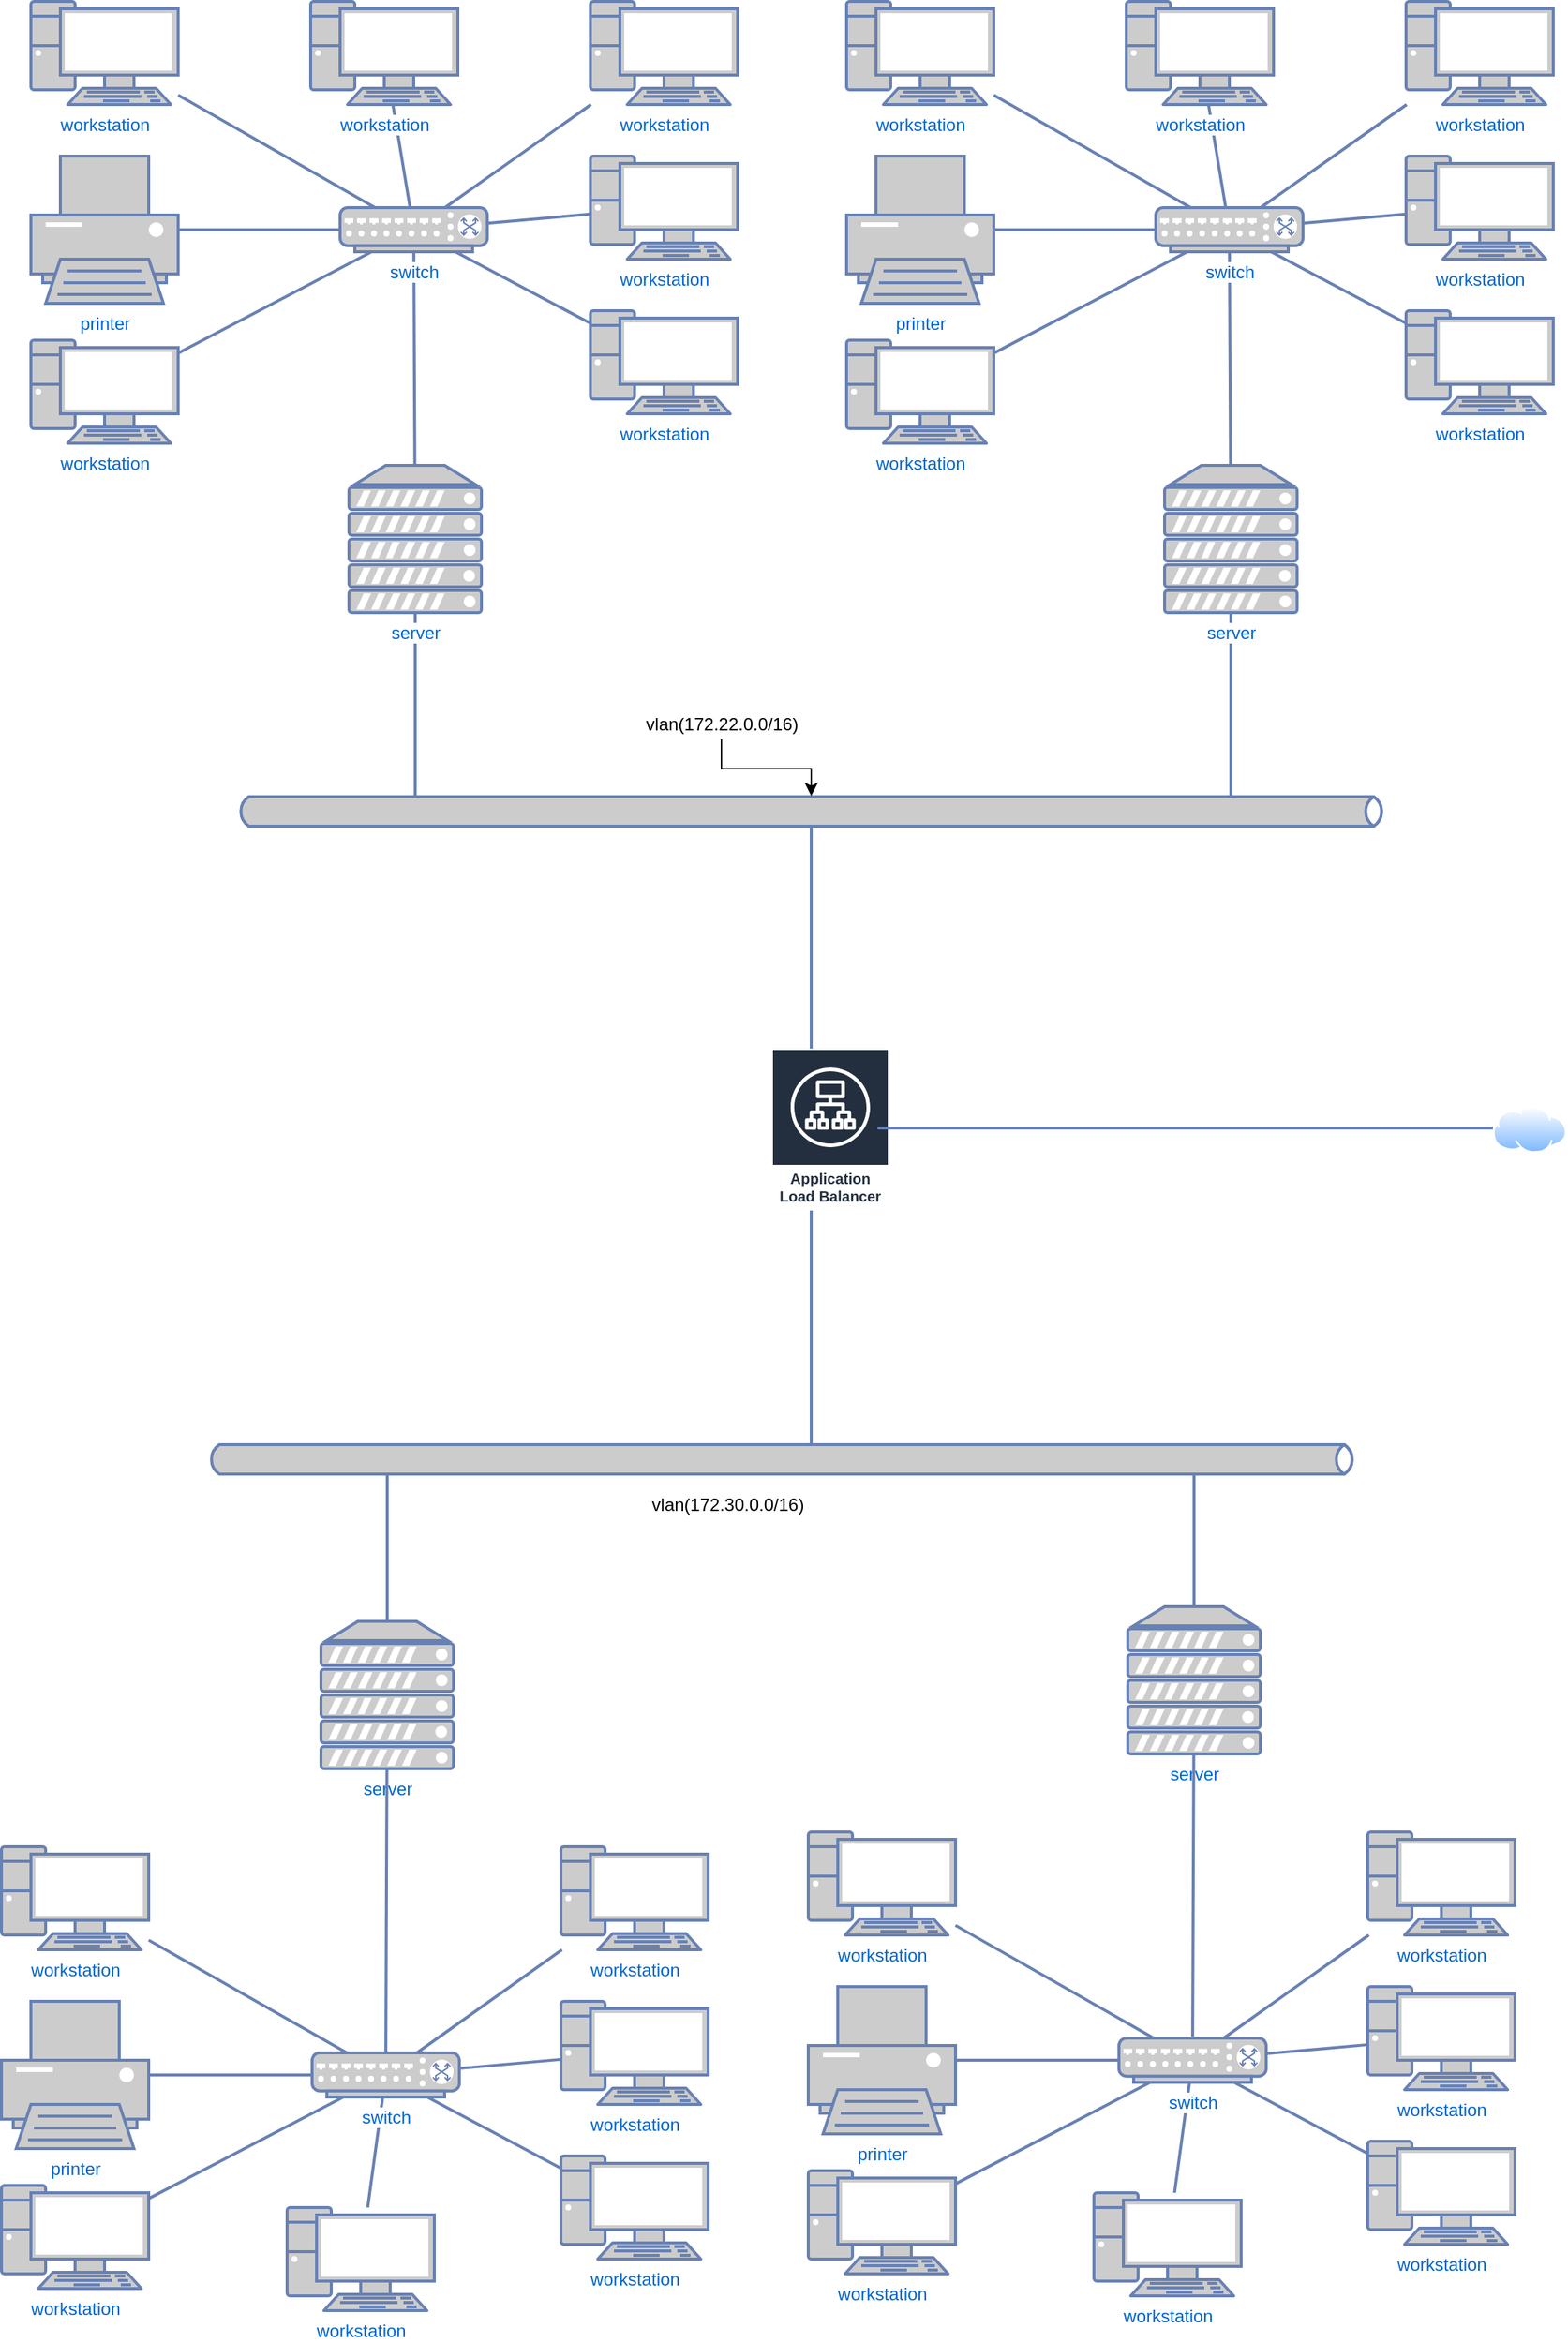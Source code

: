 <mxfile version="15.3.0" type="github">
  <diagram id="iOW31k_ucXHyZiCGallR" name="Page-2">
    <mxGraphModel dx="4851" dy="1270" grid="1" gridSize="10" guides="1" tooltips="1" connect="1" arrows="1" fold="1" page="1" pageScale="1" pageWidth="827" pageHeight="1169" math="0" shadow="0">
      <root>
        <mxCell id="AWELvCN4uoLw8x4LyFVA-0" />
        <mxCell id="AWELvCN4uoLw8x4LyFVA-1" parent="AWELvCN4uoLw8x4LyFVA-0" />
        <mxCell id="UjjVa_3xwsOkNaraYyiL-0" style="edgeStyle=none;html=1;labelBackgroundColor=none;endArrow=none;strokeWidth=2;fontFamily=Verdana;fontSize=28;fontColor=#0066CC;rounded=0;strokeColor=#6881B3;" edge="1" parent="AWELvCN4uoLw8x4LyFVA-1" target="UjjVa_3xwsOkNaraYyiL-3">
          <mxGeometry relative="1" as="geometry">
            <mxPoint x="-1533" y="774" as="sourcePoint" />
          </mxGeometry>
        </mxCell>
        <mxCell id="UjjVa_3xwsOkNaraYyiL-1" style="edgeStyle=none;html=1;labelBackgroundColor=none;endArrow=none;strokeWidth=2;fontFamily=Verdana;fontSize=28;fontColor=#0066CC;rounded=0;strokeColor=#6881B3;" edge="1" parent="AWELvCN4uoLw8x4LyFVA-1" target="UjjVa_3xwsOkNaraYyiL-40">
          <mxGeometry relative="1" as="geometry">
            <mxPoint x="-1533" y="874" as="sourcePoint" />
          </mxGeometry>
        </mxCell>
        <mxCell id="UjjVa_3xwsOkNaraYyiL-3" value="" style="html=1;fillColor=#CCCCCC;strokeColor=#6881B3;gradientColor=none;gradientDirection=north;strokeWidth=2;shape=mxgraph.networks.bus;gradientColor=none;gradientDirection=north;fontColor=#ffffff;perimeter=backbonePerimeter;backboneSize=20;rounded=1;shadow=0;comic=0;labelBackgroundColor=#ffffff;" vertex="1" parent="AWELvCN4uoLw8x4LyFVA-1">
          <mxGeometry x="-1923" y="599" width="780" height="20" as="geometry" />
        </mxCell>
        <mxCell id="UjjVa_3xwsOkNaraYyiL-4" value="" style="strokeColor=#6881B3;edgeStyle=none;rounded=0;endArrow=none;html=1;strokeWidth=2;labelBackgroundColor=none;fontFamily=Verdana;fontSize=28;fontColor=#0066CC;" edge="1" parent="AWELvCN4uoLw8x4LyFVA-1" source="UjjVa_3xwsOkNaraYyiL-6" target="UjjVa_3xwsOkNaraYyiL-3">
          <mxGeometry relative="1" as="geometry">
            <mxPoint x="-1243" y="539" as="sourcePoint" />
          </mxGeometry>
        </mxCell>
        <mxCell id="UjjVa_3xwsOkNaraYyiL-5" value="" style="strokeColor=#6881B3;edgeStyle=none;rounded=0;endArrow=none;html=1;strokeWidth=2;labelBackgroundColor=none;fontFamily=Verdana;fontSize=28;fontColor=#0066CC;" edge="1" parent="AWELvCN4uoLw8x4LyFVA-1" source="UjjVa_3xwsOkNaraYyiL-23" target="UjjVa_3xwsOkNaraYyiL-3">
          <mxGeometry relative="1" as="geometry">
            <mxPoint x="-1713" y="429" as="sourcePoint" />
          </mxGeometry>
        </mxCell>
        <mxCell id="UjjVa_3xwsOkNaraYyiL-6" value="server" style="fontColor=#0066CC;verticalAlign=top;verticalLabelPosition=bottom;labelPosition=center;align=center;html=1;fillColor=#CCCCCC;strokeColor=#6881B3;gradientColor=none;gradientDirection=north;strokeWidth=2;shape=mxgraph.networks.server;rounded=1;shadow=0;comic=0;labelBackgroundColor=#ffffff;" vertex="1" parent="AWELvCN4uoLw8x4LyFVA-1">
          <mxGeometry x="-1293" y="374" width="90" height="100" as="geometry" />
        </mxCell>
        <mxCell id="UjjVa_3xwsOkNaraYyiL-7" style="edgeStyle=none;html=1;labelBackgroundColor=none;endArrow=none;strokeWidth=2;fontFamily=Verdana;fontSize=28;fontColor=#0066CC;rounded=0;strokeColor=#6881B3;" edge="1" parent="AWELvCN4uoLw8x4LyFVA-1" source="UjjVa_3xwsOkNaraYyiL-14" target="UjjVa_3xwsOkNaraYyiL-15">
          <mxGeometry relative="1" as="geometry" />
        </mxCell>
        <mxCell id="UjjVa_3xwsOkNaraYyiL-8" style="edgeStyle=none;html=1;labelBackgroundColor=none;endArrow=none;strokeWidth=2;fontFamily=Verdana;fontSize=28;fontColor=#0066CC;rounded=0;strokeColor=#6881B3;" edge="1" parent="AWELvCN4uoLw8x4LyFVA-1" source="UjjVa_3xwsOkNaraYyiL-14" target="UjjVa_3xwsOkNaraYyiL-16">
          <mxGeometry relative="1" as="geometry" />
        </mxCell>
        <mxCell id="UjjVa_3xwsOkNaraYyiL-9" style="edgeStyle=none;html=1;labelBackgroundColor=none;endArrow=none;strokeWidth=2;fontFamily=Verdana;fontSize=28;fontColor=#0066CC;rounded=0;strokeColor=#6881B3;" edge="1" parent="AWELvCN4uoLw8x4LyFVA-1" source="UjjVa_3xwsOkNaraYyiL-14" target="UjjVa_3xwsOkNaraYyiL-17">
          <mxGeometry relative="1" as="geometry" />
        </mxCell>
        <mxCell id="UjjVa_3xwsOkNaraYyiL-10" style="edgeStyle=none;html=1;labelBackgroundColor=none;endArrow=none;strokeWidth=2;fontFamily=Verdana;fontSize=28;fontColor=#0066CC;rounded=0;strokeColor=#6881B3;" edge="1" parent="AWELvCN4uoLw8x4LyFVA-1" source="UjjVa_3xwsOkNaraYyiL-14" target="UjjVa_3xwsOkNaraYyiL-20">
          <mxGeometry relative="1" as="geometry" />
        </mxCell>
        <mxCell id="UjjVa_3xwsOkNaraYyiL-11" style="edgeStyle=none;html=1;labelBackgroundColor=none;endArrow=none;strokeWidth=2;fontFamily=Verdana;fontSize=28;fontColor=#0066CC;rounded=0;strokeColor=#6881B3;" edge="1" parent="AWELvCN4uoLw8x4LyFVA-1" source="UjjVa_3xwsOkNaraYyiL-14" target="UjjVa_3xwsOkNaraYyiL-19">
          <mxGeometry relative="1" as="geometry" />
        </mxCell>
        <mxCell id="UjjVa_3xwsOkNaraYyiL-12" style="edgeStyle=none;html=1;labelBackgroundColor=none;endArrow=none;strokeWidth=2;fontFamily=Verdana;fontSize=28;fontColor=#0066CC;rounded=0;strokeColor=#6881B3;" edge="1" parent="AWELvCN4uoLw8x4LyFVA-1" source="UjjVa_3xwsOkNaraYyiL-14" target="UjjVa_3xwsOkNaraYyiL-18">
          <mxGeometry relative="1" as="geometry" />
        </mxCell>
        <mxCell id="UjjVa_3xwsOkNaraYyiL-13" style="edgeStyle=none;html=1;labelBackgroundColor=none;endArrow=none;strokeWidth=2;fontFamily=Verdana;fontSize=28;fontColor=#0066CC;rounded=0;strokeColor=#6881B3;" edge="1" parent="AWELvCN4uoLw8x4LyFVA-1" source="UjjVa_3xwsOkNaraYyiL-14" target="UjjVa_3xwsOkNaraYyiL-6">
          <mxGeometry relative="1" as="geometry" />
        </mxCell>
        <mxCell id="UjjVa_3xwsOkNaraYyiL-14" value="switch" style="fontColor=#0066CC;verticalAlign=top;verticalLabelPosition=bottom;labelPosition=center;align=center;html=1;fillColor=#CCCCCC;strokeColor=#6881B3;gradientColor=none;gradientDirection=north;strokeWidth=2;shape=mxgraph.networks.switch;rounded=1;shadow=0;comic=0;labelBackgroundColor=#ffffff;" vertex="1" parent="AWELvCN4uoLw8x4LyFVA-1">
          <mxGeometry x="-1299" y="199" width="100" height="30" as="geometry" />
        </mxCell>
        <mxCell id="UjjVa_3xwsOkNaraYyiL-15" value="workstation" style="fontColor=#0066CC;verticalAlign=top;verticalLabelPosition=bottom;labelPosition=center;align=center;html=1;fillColor=#CCCCCC;strokeColor=#6881B3;gradientColor=none;gradientDirection=north;strokeWidth=2;shape=mxgraph.networks.pc;rounded=1;shadow=0;comic=0;labelBackgroundColor=#ffffff;" vertex="1" parent="AWELvCN4uoLw8x4LyFVA-1">
          <mxGeometry x="-1509" y="59" width="100" height="70" as="geometry" />
        </mxCell>
        <mxCell id="UjjVa_3xwsOkNaraYyiL-16" value="workstation" style="fontColor=#0066CC;verticalAlign=top;verticalLabelPosition=bottom;labelPosition=center;align=center;html=1;fillColor=#CCCCCC;strokeColor=#6881B3;gradientColor=none;gradientDirection=north;strokeWidth=2;shape=mxgraph.networks.pc;rounded=1;shadow=0;comic=0;labelBackgroundColor=#ffffff;" vertex="1" parent="AWELvCN4uoLw8x4LyFVA-1">
          <mxGeometry x="-1319" y="59" width="100" height="70" as="geometry" />
        </mxCell>
        <mxCell id="UjjVa_3xwsOkNaraYyiL-17" value="workstation" style="fontColor=#0066CC;verticalAlign=top;verticalLabelPosition=bottom;labelPosition=center;align=center;html=1;fillColor=#CCCCCC;strokeColor=#6881B3;gradientColor=none;gradientDirection=north;strokeWidth=2;shape=mxgraph.networks.pc;rounded=1;shadow=0;comic=0;labelBackgroundColor=#ffffff;" vertex="1" parent="AWELvCN4uoLw8x4LyFVA-1">
          <mxGeometry x="-1129" y="59" width="100" height="70" as="geometry" />
        </mxCell>
        <mxCell id="UjjVa_3xwsOkNaraYyiL-18" value="workstation" style="fontColor=#0066CC;verticalAlign=top;verticalLabelPosition=bottom;labelPosition=center;align=center;html=1;fillColor=#CCCCCC;strokeColor=#6881B3;gradientColor=none;gradientDirection=north;strokeWidth=2;shape=mxgraph.networks.pc;rounded=1;shadow=0;comic=0;labelBackgroundColor=#ffffff;" vertex="1" parent="AWELvCN4uoLw8x4LyFVA-1">
          <mxGeometry x="-1509" y="289" width="100" height="70" as="geometry" />
        </mxCell>
        <mxCell id="UjjVa_3xwsOkNaraYyiL-19" value="workstation" style="fontColor=#0066CC;verticalAlign=top;verticalLabelPosition=bottom;labelPosition=center;align=center;html=1;fillColor=#CCCCCC;strokeColor=#6881B3;gradientColor=none;gradientDirection=north;strokeWidth=2;shape=mxgraph.networks.pc;rounded=1;shadow=0;comic=0;labelBackgroundColor=#ffffff;" vertex="1" parent="AWELvCN4uoLw8x4LyFVA-1">
          <mxGeometry x="-1129" y="164" width="100" height="70" as="geometry" />
        </mxCell>
        <mxCell id="UjjVa_3xwsOkNaraYyiL-20" value="workstation" style="fontColor=#0066CC;verticalAlign=top;verticalLabelPosition=bottom;labelPosition=center;align=center;html=1;fillColor=#CCCCCC;strokeColor=#6881B3;gradientColor=none;gradientDirection=north;strokeWidth=2;shape=mxgraph.networks.pc;rounded=1;shadow=0;comic=0;labelBackgroundColor=#ffffff;" vertex="1" parent="AWELvCN4uoLw8x4LyFVA-1">
          <mxGeometry x="-1129" y="269" width="100" height="70" as="geometry" />
        </mxCell>
        <mxCell id="UjjVa_3xwsOkNaraYyiL-21" style="edgeStyle=none;html=1;labelBackgroundColor=none;endArrow=none;strokeWidth=2;fontFamily=Verdana;fontSize=28;fontColor=#0066CC;rounded=0;strokeColor=#6881B3;" edge="1" parent="AWELvCN4uoLw8x4LyFVA-1" source="UjjVa_3xwsOkNaraYyiL-22" target="UjjVa_3xwsOkNaraYyiL-14">
          <mxGeometry relative="1" as="geometry" />
        </mxCell>
        <mxCell id="UjjVa_3xwsOkNaraYyiL-22" value="printer" style="fontColor=#0066CC;verticalAlign=top;verticalLabelPosition=bottom;labelPosition=center;align=center;html=1;fillColor=#CCCCCC;strokeColor=#6881B3;gradientColor=none;gradientDirection=north;strokeWidth=2;shape=mxgraph.networks.printer;rounded=1;shadow=0;comic=0;labelBackgroundColor=#ffffff;" vertex="1" parent="AWELvCN4uoLw8x4LyFVA-1">
          <mxGeometry x="-1509" y="164" width="100" height="100" as="geometry" />
        </mxCell>
        <mxCell id="UjjVa_3xwsOkNaraYyiL-23" value="server" style="fontColor=#0066CC;verticalAlign=top;verticalLabelPosition=bottom;labelPosition=center;align=center;html=1;fillColor=#CCCCCC;strokeColor=#6881B3;gradientColor=none;gradientDirection=north;strokeWidth=2;shape=mxgraph.networks.server;rounded=1;shadow=0;comic=0;labelBackgroundColor=#ffffff;" vertex="1" parent="AWELvCN4uoLw8x4LyFVA-1">
          <mxGeometry x="-1847" y="374" width="90" height="100" as="geometry" />
        </mxCell>
        <mxCell id="UjjVa_3xwsOkNaraYyiL-24" style="edgeStyle=none;html=1;labelBackgroundColor=none;endArrow=none;strokeWidth=2;fontFamily=Verdana;fontSize=28;fontColor=#0066CC;rounded=0;strokeColor=#6881B3;" edge="1" parent="AWELvCN4uoLw8x4LyFVA-1" source="UjjVa_3xwsOkNaraYyiL-31" target="UjjVa_3xwsOkNaraYyiL-32">
          <mxGeometry relative="1" as="geometry" />
        </mxCell>
        <mxCell id="UjjVa_3xwsOkNaraYyiL-25" style="edgeStyle=none;html=1;labelBackgroundColor=none;endArrow=none;strokeWidth=2;fontFamily=Verdana;fontSize=28;fontColor=#0066CC;rounded=0;strokeColor=#6881B3;" edge="1" parent="AWELvCN4uoLw8x4LyFVA-1" source="UjjVa_3xwsOkNaraYyiL-31" target="UjjVa_3xwsOkNaraYyiL-33">
          <mxGeometry relative="1" as="geometry" />
        </mxCell>
        <mxCell id="UjjVa_3xwsOkNaraYyiL-26" style="edgeStyle=none;html=1;labelBackgroundColor=none;endArrow=none;strokeWidth=2;fontFamily=Verdana;fontSize=28;fontColor=#0066CC;rounded=0;strokeColor=#6881B3;" edge="1" parent="AWELvCN4uoLw8x4LyFVA-1" source="UjjVa_3xwsOkNaraYyiL-31" target="UjjVa_3xwsOkNaraYyiL-34">
          <mxGeometry relative="1" as="geometry" />
        </mxCell>
        <mxCell id="UjjVa_3xwsOkNaraYyiL-27" style="edgeStyle=none;html=1;labelBackgroundColor=none;endArrow=none;strokeWidth=2;fontFamily=Verdana;fontSize=28;fontColor=#0066CC;rounded=0;strokeColor=#6881B3;" edge="1" parent="AWELvCN4uoLw8x4LyFVA-1" source="UjjVa_3xwsOkNaraYyiL-31" target="UjjVa_3xwsOkNaraYyiL-37">
          <mxGeometry relative="1" as="geometry" />
        </mxCell>
        <mxCell id="UjjVa_3xwsOkNaraYyiL-28" style="edgeStyle=none;html=1;labelBackgroundColor=none;endArrow=none;strokeWidth=2;fontFamily=Verdana;fontSize=28;fontColor=#0066CC;rounded=0;strokeColor=#6881B3;" edge="1" parent="AWELvCN4uoLw8x4LyFVA-1" source="UjjVa_3xwsOkNaraYyiL-31" target="UjjVa_3xwsOkNaraYyiL-36">
          <mxGeometry relative="1" as="geometry" />
        </mxCell>
        <mxCell id="UjjVa_3xwsOkNaraYyiL-29" style="edgeStyle=none;html=1;labelBackgroundColor=none;endArrow=none;strokeWidth=2;fontFamily=Verdana;fontSize=28;fontColor=#0066CC;rounded=0;strokeColor=#6881B3;" edge="1" parent="AWELvCN4uoLw8x4LyFVA-1" source="UjjVa_3xwsOkNaraYyiL-31" target="UjjVa_3xwsOkNaraYyiL-35">
          <mxGeometry relative="1" as="geometry" />
        </mxCell>
        <mxCell id="UjjVa_3xwsOkNaraYyiL-30" style="edgeStyle=none;html=1;labelBackgroundColor=none;endArrow=none;strokeWidth=2;fontFamily=Verdana;fontSize=28;fontColor=#0066CC;rounded=0;strokeColor=#6881B3;" edge="1" parent="AWELvCN4uoLw8x4LyFVA-1" source="UjjVa_3xwsOkNaraYyiL-31" target="UjjVa_3xwsOkNaraYyiL-23">
          <mxGeometry relative="1" as="geometry" />
        </mxCell>
        <mxCell id="UjjVa_3xwsOkNaraYyiL-31" value="switch" style="fontColor=#0066CC;verticalAlign=top;verticalLabelPosition=bottom;labelPosition=center;align=center;html=1;fillColor=#CCCCCC;strokeColor=#6881B3;gradientColor=none;gradientDirection=north;strokeWidth=2;shape=mxgraph.networks.switch;rounded=1;shadow=0;comic=0;labelBackgroundColor=#ffffff;" vertex="1" parent="AWELvCN4uoLw8x4LyFVA-1">
          <mxGeometry x="-1853" y="199" width="100" height="30" as="geometry" />
        </mxCell>
        <mxCell id="UjjVa_3xwsOkNaraYyiL-32" value="workstation" style="fontColor=#0066CC;verticalAlign=top;verticalLabelPosition=bottom;labelPosition=center;align=center;html=1;fillColor=#CCCCCC;strokeColor=#6881B3;gradientColor=none;gradientDirection=north;strokeWidth=2;shape=mxgraph.networks.pc;rounded=1;shadow=0;comic=0;labelBackgroundColor=#ffffff;" vertex="1" parent="AWELvCN4uoLw8x4LyFVA-1">
          <mxGeometry x="-2063" y="59" width="100" height="70" as="geometry" />
        </mxCell>
        <mxCell id="UjjVa_3xwsOkNaraYyiL-33" value="workstation" style="fontColor=#0066CC;verticalAlign=top;verticalLabelPosition=bottom;labelPosition=center;align=center;html=1;fillColor=#CCCCCC;strokeColor=#6881B3;gradientColor=none;gradientDirection=north;strokeWidth=2;shape=mxgraph.networks.pc;rounded=1;shadow=0;comic=0;labelBackgroundColor=#ffffff;" vertex="1" parent="AWELvCN4uoLw8x4LyFVA-1">
          <mxGeometry x="-1873" y="59" width="100" height="70" as="geometry" />
        </mxCell>
        <mxCell id="UjjVa_3xwsOkNaraYyiL-34" value="workstation" style="fontColor=#0066CC;verticalAlign=top;verticalLabelPosition=bottom;labelPosition=center;align=center;html=1;fillColor=#CCCCCC;strokeColor=#6881B3;gradientColor=none;gradientDirection=north;strokeWidth=2;shape=mxgraph.networks.pc;rounded=1;shadow=0;comic=0;labelBackgroundColor=#ffffff;" vertex="1" parent="AWELvCN4uoLw8x4LyFVA-1">
          <mxGeometry x="-1683" y="59" width="100" height="70" as="geometry" />
        </mxCell>
        <mxCell id="UjjVa_3xwsOkNaraYyiL-35" value="workstation" style="fontColor=#0066CC;verticalAlign=top;verticalLabelPosition=bottom;labelPosition=center;align=center;html=1;fillColor=#CCCCCC;strokeColor=#6881B3;gradientColor=none;gradientDirection=north;strokeWidth=2;shape=mxgraph.networks.pc;rounded=1;shadow=0;comic=0;labelBackgroundColor=#ffffff;" vertex="1" parent="AWELvCN4uoLw8x4LyFVA-1">
          <mxGeometry x="-2063" y="289" width="100" height="70" as="geometry" />
        </mxCell>
        <mxCell id="UjjVa_3xwsOkNaraYyiL-36" value="workstation" style="fontColor=#0066CC;verticalAlign=top;verticalLabelPosition=bottom;labelPosition=center;align=center;html=1;fillColor=#CCCCCC;strokeColor=#6881B3;gradientColor=none;gradientDirection=north;strokeWidth=2;shape=mxgraph.networks.pc;rounded=1;shadow=0;comic=0;labelBackgroundColor=#ffffff;" vertex="1" parent="AWELvCN4uoLw8x4LyFVA-1">
          <mxGeometry x="-1683" y="164" width="100" height="70" as="geometry" />
        </mxCell>
        <mxCell id="UjjVa_3xwsOkNaraYyiL-37" value="workstation" style="fontColor=#0066CC;verticalAlign=top;verticalLabelPosition=bottom;labelPosition=center;align=center;html=1;fillColor=#CCCCCC;strokeColor=#6881B3;gradientColor=none;gradientDirection=north;strokeWidth=2;shape=mxgraph.networks.pc;rounded=1;shadow=0;comic=0;labelBackgroundColor=#ffffff;" vertex="1" parent="AWELvCN4uoLw8x4LyFVA-1">
          <mxGeometry x="-1683" y="269" width="100" height="70" as="geometry" />
        </mxCell>
        <mxCell id="UjjVa_3xwsOkNaraYyiL-38" style="edgeStyle=none;html=1;labelBackgroundColor=none;endArrow=none;strokeWidth=2;fontFamily=Verdana;fontSize=28;fontColor=#0066CC;rounded=0;strokeColor=#6881B3;" edge="1" parent="AWELvCN4uoLw8x4LyFVA-1" source="UjjVa_3xwsOkNaraYyiL-39" target="UjjVa_3xwsOkNaraYyiL-31">
          <mxGeometry relative="1" as="geometry" />
        </mxCell>
        <mxCell id="UjjVa_3xwsOkNaraYyiL-39" value="printer" style="fontColor=#0066CC;verticalAlign=top;verticalLabelPosition=bottom;labelPosition=center;align=center;html=1;fillColor=#CCCCCC;strokeColor=#6881B3;gradientColor=none;gradientDirection=north;strokeWidth=2;shape=mxgraph.networks.printer;rounded=1;shadow=0;comic=0;labelBackgroundColor=#ffffff;" vertex="1" parent="AWELvCN4uoLw8x4LyFVA-1">
          <mxGeometry x="-2063" y="164" width="100" height="100" as="geometry" />
        </mxCell>
        <mxCell id="UjjVa_3xwsOkNaraYyiL-40" value="" style="html=1;fillColor=#CCCCCC;strokeColor=#6881B3;gradientColor=none;gradientDirection=north;strokeWidth=2;shape=mxgraph.networks.bus;gradientColor=none;gradientDirection=north;fontColor=#ffffff;perimeter=backbonePerimeter;backboneSize=20;rounded=1;shadow=0;comic=0;labelBackgroundColor=#ffffff;" vertex="1" parent="AWELvCN4uoLw8x4LyFVA-1">
          <mxGeometry x="-1943" y="1039" width="780" height="20" as="geometry" />
        </mxCell>
        <mxCell id="UjjVa_3xwsOkNaraYyiL-41" value="" style="strokeColor=#6881B3;edgeStyle=none;rounded=0;endArrow=none;html=1;strokeWidth=2;labelBackgroundColor=none;fontFamily=Verdana;fontSize=28;fontColor=#0066CC;entryX=0.5;entryY=0;entryPerimeter=0;" edge="1" parent="AWELvCN4uoLw8x4LyFVA-1" source="UjjVa_3xwsOkNaraYyiL-40" target="UjjVa_3xwsOkNaraYyiL-42">
          <mxGeometry relative="1" as="geometry">
            <mxPoint x="-1863" y="1076" as="sourcePoint" />
            <mxPoint x="-1863" y="1202.857" as="targetPoint" />
          </mxGeometry>
        </mxCell>
        <mxCell id="UjjVa_3xwsOkNaraYyiL-42" value="server" style="fontColor=#0066CC;verticalAlign=top;verticalLabelPosition=bottom;labelPosition=center;align=center;html=1;fillColor=#CCCCCC;strokeColor=#6881B3;gradientColor=none;gradientDirection=north;strokeWidth=2;shape=mxgraph.networks.server;rounded=1;shadow=0;comic=0;labelBackgroundColor=#ffffff;" vertex="1" parent="AWELvCN4uoLw8x4LyFVA-1">
          <mxGeometry x="-1318" y="1149" width="90" height="100" as="geometry" />
        </mxCell>
        <mxCell id="UjjVa_3xwsOkNaraYyiL-43" style="edgeStyle=none;html=1;labelBackgroundColor=none;endArrow=none;strokeWidth=2;fontFamily=Verdana;fontSize=28;fontColor=#0066CC;rounded=0;strokeColor=#6881B3;" edge="1" parent="AWELvCN4uoLw8x4LyFVA-1" source="UjjVa_3xwsOkNaraYyiL-50" target="UjjVa_3xwsOkNaraYyiL-51">
          <mxGeometry relative="1" as="geometry" />
        </mxCell>
        <mxCell id="UjjVa_3xwsOkNaraYyiL-44" style="edgeStyle=none;html=1;labelBackgroundColor=none;endArrow=none;strokeWidth=2;fontFamily=Verdana;fontSize=28;fontColor=#0066CC;rounded=0;strokeColor=#6881B3;" edge="1" parent="AWELvCN4uoLw8x4LyFVA-1" source="UjjVa_3xwsOkNaraYyiL-50" target="UjjVa_3xwsOkNaraYyiL-52">
          <mxGeometry relative="1" as="geometry" />
        </mxCell>
        <mxCell id="UjjVa_3xwsOkNaraYyiL-45" style="edgeStyle=none;html=1;labelBackgroundColor=none;endArrow=none;strokeWidth=2;fontFamily=Verdana;fontSize=28;fontColor=#0066CC;rounded=0;strokeColor=#6881B3;" edge="1" parent="AWELvCN4uoLw8x4LyFVA-1" source="UjjVa_3xwsOkNaraYyiL-50" target="UjjVa_3xwsOkNaraYyiL-53">
          <mxGeometry relative="1" as="geometry" />
        </mxCell>
        <mxCell id="UjjVa_3xwsOkNaraYyiL-46" style="edgeStyle=none;html=1;labelBackgroundColor=none;endArrow=none;strokeWidth=2;fontFamily=Verdana;fontSize=28;fontColor=#0066CC;rounded=0;strokeColor=#6881B3;" edge="1" parent="AWELvCN4uoLw8x4LyFVA-1" source="UjjVa_3xwsOkNaraYyiL-50" target="UjjVa_3xwsOkNaraYyiL-56">
          <mxGeometry relative="1" as="geometry" />
        </mxCell>
        <mxCell id="UjjVa_3xwsOkNaraYyiL-47" style="edgeStyle=none;html=1;labelBackgroundColor=none;endArrow=none;strokeWidth=2;fontFamily=Verdana;fontSize=28;fontColor=#0066CC;rounded=0;strokeColor=#6881B3;" edge="1" parent="AWELvCN4uoLw8x4LyFVA-1" source="UjjVa_3xwsOkNaraYyiL-50" target="UjjVa_3xwsOkNaraYyiL-55">
          <mxGeometry relative="1" as="geometry" />
        </mxCell>
        <mxCell id="UjjVa_3xwsOkNaraYyiL-48" style="edgeStyle=none;html=1;labelBackgroundColor=none;endArrow=none;strokeWidth=2;fontFamily=Verdana;fontSize=28;fontColor=#0066CC;rounded=0;strokeColor=#6881B3;" edge="1" parent="AWELvCN4uoLw8x4LyFVA-1" source="UjjVa_3xwsOkNaraYyiL-50" target="UjjVa_3xwsOkNaraYyiL-54">
          <mxGeometry relative="1" as="geometry" />
        </mxCell>
        <mxCell id="UjjVa_3xwsOkNaraYyiL-49" style="edgeStyle=none;html=1;labelBackgroundColor=none;endArrow=none;strokeWidth=2;fontFamily=Verdana;fontSize=28;fontColor=#0066CC;rounded=0;strokeColor=#6881B3;" edge="1" parent="AWELvCN4uoLw8x4LyFVA-1" source="UjjVa_3xwsOkNaraYyiL-50" target="UjjVa_3xwsOkNaraYyiL-42">
          <mxGeometry relative="1" as="geometry" />
        </mxCell>
        <mxCell id="UjjVa_3xwsOkNaraYyiL-50" value="switch" style="fontColor=#0066CC;verticalAlign=top;verticalLabelPosition=bottom;labelPosition=center;align=center;html=1;fillColor=#CCCCCC;strokeColor=#6881B3;gradientColor=none;gradientDirection=north;strokeWidth=2;shape=mxgraph.networks.switch;rounded=1;shadow=0;comic=0;labelBackgroundColor=#ffffff;" vertex="1" parent="AWELvCN4uoLw8x4LyFVA-1">
          <mxGeometry x="-1324" y="1442" width="100" height="30" as="geometry" />
        </mxCell>
        <mxCell id="UjjVa_3xwsOkNaraYyiL-51" value="workstation" style="fontColor=#0066CC;verticalAlign=top;verticalLabelPosition=bottom;labelPosition=center;align=center;html=1;fillColor=#CCCCCC;strokeColor=#6881B3;gradientColor=none;gradientDirection=north;strokeWidth=2;shape=mxgraph.networks.pc;rounded=1;shadow=0;comic=0;labelBackgroundColor=#ffffff;" vertex="1" parent="AWELvCN4uoLw8x4LyFVA-1">
          <mxGeometry x="-1535" y="1302" width="100" height="70" as="geometry" />
        </mxCell>
        <mxCell id="UjjVa_3xwsOkNaraYyiL-52" value="workstation" style="fontColor=#0066CC;verticalAlign=top;verticalLabelPosition=bottom;labelPosition=center;align=center;html=1;fillColor=#CCCCCC;strokeColor=#6881B3;gradientColor=none;gradientDirection=north;strokeWidth=2;shape=mxgraph.networks.pc;rounded=1;shadow=0;comic=0;labelBackgroundColor=#ffffff;" vertex="1" parent="AWELvCN4uoLw8x4LyFVA-1">
          <mxGeometry x="-1341" y="1547" width="100" height="70" as="geometry" />
        </mxCell>
        <mxCell id="UjjVa_3xwsOkNaraYyiL-53" value="workstation" style="fontColor=#0066CC;verticalAlign=top;verticalLabelPosition=bottom;labelPosition=center;align=center;html=1;fillColor=#CCCCCC;strokeColor=#6881B3;gradientColor=none;gradientDirection=north;strokeWidth=2;shape=mxgraph.networks.pc;rounded=1;shadow=0;comic=0;labelBackgroundColor=#ffffff;" vertex="1" parent="AWELvCN4uoLw8x4LyFVA-1">
          <mxGeometry x="-1155" y="1302" width="100" height="70" as="geometry" />
        </mxCell>
        <mxCell id="UjjVa_3xwsOkNaraYyiL-54" value="workstation" style="fontColor=#0066CC;verticalAlign=top;verticalLabelPosition=bottom;labelPosition=center;align=center;html=1;fillColor=#CCCCCC;strokeColor=#6881B3;gradientColor=none;gradientDirection=north;strokeWidth=2;shape=mxgraph.networks.pc;rounded=1;shadow=0;comic=0;labelBackgroundColor=#ffffff;" vertex="1" parent="AWELvCN4uoLw8x4LyFVA-1">
          <mxGeometry x="-1535" y="1532" width="100" height="70" as="geometry" />
        </mxCell>
        <mxCell id="UjjVa_3xwsOkNaraYyiL-55" value="workstation" style="fontColor=#0066CC;verticalAlign=top;verticalLabelPosition=bottom;labelPosition=center;align=center;html=1;fillColor=#CCCCCC;strokeColor=#6881B3;gradientColor=none;gradientDirection=north;strokeWidth=2;shape=mxgraph.networks.pc;rounded=1;shadow=0;comic=0;labelBackgroundColor=#ffffff;" vertex="1" parent="AWELvCN4uoLw8x4LyFVA-1">
          <mxGeometry x="-1155" y="1407" width="100" height="70" as="geometry" />
        </mxCell>
        <mxCell id="UjjVa_3xwsOkNaraYyiL-56" value="workstation" style="fontColor=#0066CC;verticalAlign=top;verticalLabelPosition=bottom;labelPosition=center;align=center;html=1;fillColor=#CCCCCC;strokeColor=#6881B3;gradientColor=none;gradientDirection=north;strokeWidth=2;shape=mxgraph.networks.pc;rounded=1;shadow=0;comic=0;labelBackgroundColor=#ffffff;" vertex="1" parent="AWELvCN4uoLw8x4LyFVA-1">
          <mxGeometry x="-1155" y="1512" width="100" height="70" as="geometry" />
        </mxCell>
        <mxCell id="UjjVa_3xwsOkNaraYyiL-57" style="edgeStyle=none;html=1;labelBackgroundColor=none;endArrow=none;strokeWidth=2;fontFamily=Verdana;fontSize=28;fontColor=#0066CC;rounded=0;strokeColor=#6881B3;" edge="1" parent="AWELvCN4uoLw8x4LyFVA-1" source="UjjVa_3xwsOkNaraYyiL-58" target="UjjVa_3xwsOkNaraYyiL-50">
          <mxGeometry relative="1" as="geometry" />
        </mxCell>
        <mxCell id="UjjVa_3xwsOkNaraYyiL-58" value="printer" style="fontColor=#0066CC;verticalAlign=top;verticalLabelPosition=bottom;labelPosition=center;align=center;html=1;fillColor=#CCCCCC;strokeColor=#6881B3;gradientColor=none;gradientDirection=north;strokeWidth=2;shape=mxgraph.networks.printer;rounded=1;shadow=0;comic=0;labelBackgroundColor=#ffffff;" vertex="1" parent="AWELvCN4uoLw8x4LyFVA-1">
          <mxGeometry x="-1535" y="1407" width="100" height="100" as="geometry" />
        </mxCell>
        <mxCell id="UjjVa_3xwsOkNaraYyiL-59" value="server" style="fontColor=#0066CC;verticalAlign=top;verticalLabelPosition=bottom;labelPosition=center;align=center;html=1;fillColor=#CCCCCC;strokeColor=#6881B3;gradientColor=none;gradientDirection=north;strokeWidth=2;shape=mxgraph.networks.server;rounded=1;shadow=0;comic=0;labelBackgroundColor=#ffffff;" vertex="1" parent="AWELvCN4uoLw8x4LyFVA-1">
          <mxGeometry x="-1866" y="1159" width="90" height="100" as="geometry" />
        </mxCell>
        <mxCell id="UjjVa_3xwsOkNaraYyiL-60" style="edgeStyle=none;html=1;labelBackgroundColor=none;endArrow=none;strokeWidth=2;fontFamily=Verdana;fontSize=28;fontColor=#0066CC;rounded=0;strokeColor=#6881B3;" edge="1" parent="AWELvCN4uoLw8x4LyFVA-1" source="UjjVa_3xwsOkNaraYyiL-67" target="UjjVa_3xwsOkNaraYyiL-68">
          <mxGeometry relative="1" as="geometry" />
        </mxCell>
        <mxCell id="UjjVa_3xwsOkNaraYyiL-61" style="edgeStyle=none;html=1;labelBackgroundColor=none;endArrow=none;strokeWidth=2;fontFamily=Verdana;fontSize=28;fontColor=#0066CC;rounded=0;strokeColor=#6881B3;" edge="1" parent="AWELvCN4uoLw8x4LyFVA-1" source="UjjVa_3xwsOkNaraYyiL-67" target="UjjVa_3xwsOkNaraYyiL-69">
          <mxGeometry relative="1" as="geometry" />
        </mxCell>
        <mxCell id="UjjVa_3xwsOkNaraYyiL-62" style="edgeStyle=none;html=1;labelBackgroundColor=none;endArrow=none;strokeWidth=2;fontFamily=Verdana;fontSize=28;fontColor=#0066CC;rounded=0;strokeColor=#6881B3;" edge="1" parent="AWELvCN4uoLw8x4LyFVA-1" source="UjjVa_3xwsOkNaraYyiL-67" target="UjjVa_3xwsOkNaraYyiL-70">
          <mxGeometry relative="1" as="geometry" />
        </mxCell>
        <mxCell id="UjjVa_3xwsOkNaraYyiL-63" style="edgeStyle=none;html=1;labelBackgroundColor=none;endArrow=none;strokeWidth=2;fontFamily=Verdana;fontSize=28;fontColor=#0066CC;rounded=0;strokeColor=#6881B3;" edge="1" parent="AWELvCN4uoLw8x4LyFVA-1" source="UjjVa_3xwsOkNaraYyiL-67" target="UjjVa_3xwsOkNaraYyiL-73">
          <mxGeometry relative="1" as="geometry" />
        </mxCell>
        <mxCell id="UjjVa_3xwsOkNaraYyiL-64" style="edgeStyle=none;html=1;labelBackgroundColor=none;endArrow=none;strokeWidth=2;fontFamily=Verdana;fontSize=28;fontColor=#0066CC;rounded=0;strokeColor=#6881B3;" edge="1" parent="AWELvCN4uoLw8x4LyFVA-1" source="UjjVa_3xwsOkNaraYyiL-67" target="UjjVa_3xwsOkNaraYyiL-72">
          <mxGeometry relative="1" as="geometry" />
        </mxCell>
        <mxCell id="UjjVa_3xwsOkNaraYyiL-65" style="edgeStyle=none;html=1;labelBackgroundColor=none;endArrow=none;strokeWidth=2;fontFamily=Verdana;fontSize=28;fontColor=#0066CC;rounded=0;strokeColor=#6881B3;" edge="1" parent="AWELvCN4uoLw8x4LyFVA-1" source="UjjVa_3xwsOkNaraYyiL-67" target="UjjVa_3xwsOkNaraYyiL-71">
          <mxGeometry relative="1" as="geometry" />
        </mxCell>
        <mxCell id="UjjVa_3xwsOkNaraYyiL-66" style="edgeStyle=none;html=1;labelBackgroundColor=none;endArrow=none;strokeWidth=2;fontFamily=Verdana;fontSize=28;fontColor=#0066CC;rounded=0;strokeColor=#6881B3;" edge="1" parent="AWELvCN4uoLw8x4LyFVA-1" source="UjjVa_3xwsOkNaraYyiL-67" target="UjjVa_3xwsOkNaraYyiL-59">
          <mxGeometry relative="1" as="geometry" />
        </mxCell>
        <mxCell id="UjjVa_3xwsOkNaraYyiL-67" value="switch" style="fontColor=#0066CC;verticalAlign=top;verticalLabelPosition=bottom;labelPosition=center;align=center;html=1;fillColor=#CCCCCC;strokeColor=#6881B3;gradientColor=none;gradientDirection=north;strokeWidth=2;shape=mxgraph.networks.switch;rounded=1;shadow=0;comic=0;labelBackgroundColor=#ffffff;" vertex="1" parent="AWELvCN4uoLw8x4LyFVA-1">
          <mxGeometry x="-1872" y="1452" width="100" height="30" as="geometry" />
        </mxCell>
        <mxCell id="UjjVa_3xwsOkNaraYyiL-68" value="workstation" style="fontColor=#0066CC;verticalAlign=top;verticalLabelPosition=bottom;labelPosition=center;align=center;html=1;fillColor=#CCCCCC;strokeColor=#6881B3;gradientColor=none;gradientDirection=north;strokeWidth=2;shape=mxgraph.networks.pc;rounded=1;shadow=0;comic=0;labelBackgroundColor=#ffffff;" vertex="1" parent="AWELvCN4uoLw8x4LyFVA-1">
          <mxGeometry x="-2083" y="1312" width="100" height="70" as="geometry" />
        </mxCell>
        <mxCell id="UjjVa_3xwsOkNaraYyiL-69" value="workstation" style="fontColor=#0066CC;verticalAlign=top;verticalLabelPosition=bottom;labelPosition=center;align=center;html=1;fillColor=#CCCCCC;strokeColor=#6881B3;gradientColor=none;gradientDirection=north;strokeWidth=2;shape=mxgraph.networks.pc;rounded=1;shadow=0;comic=0;labelBackgroundColor=#ffffff;" vertex="1" parent="AWELvCN4uoLw8x4LyFVA-1">
          <mxGeometry x="-1889" y="1557" width="100" height="70" as="geometry" />
        </mxCell>
        <mxCell id="UjjVa_3xwsOkNaraYyiL-70" value="workstation" style="fontColor=#0066CC;verticalAlign=top;verticalLabelPosition=bottom;labelPosition=center;align=center;html=1;fillColor=#CCCCCC;strokeColor=#6881B3;gradientColor=none;gradientDirection=north;strokeWidth=2;shape=mxgraph.networks.pc;rounded=1;shadow=0;comic=0;labelBackgroundColor=#ffffff;" vertex="1" parent="AWELvCN4uoLw8x4LyFVA-1">
          <mxGeometry x="-1703" y="1312" width="100" height="70" as="geometry" />
        </mxCell>
        <mxCell id="UjjVa_3xwsOkNaraYyiL-71" value="workstation" style="fontColor=#0066CC;verticalAlign=top;verticalLabelPosition=bottom;labelPosition=center;align=center;html=1;fillColor=#CCCCCC;strokeColor=#6881B3;gradientColor=none;gradientDirection=north;strokeWidth=2;shape=mxgraph.networks.pc;rounded=1;shadow=0;comic=0;labelBackgroundColor=#ffffff;" vertex="1" parent="AWELvCN4uoLw8x4LyFVA-1">
          <mxGeometry x="-2083" y="1542" width="100" height="70" as="geometry" />
        </mxCell>
        <mxCell id="UjjVa_3xwsOkNaraYyiL-72" value="workstation" style="fontColor=#0066CC;verticalAlign=top;verticalLabelPosition=bottom;labelPosition=center;align=center;html=1;fillColor=#CCCCCC;strokeColor=#6881B3;gradientColor=none;gradientDirection=north;strokeWidth=2;shape=mxgraph.networks.pc;rounded=1;shadow=0;comic=0;labelBackgroundColor=#ffffff;" vertex="1" parent="AWELvCN4uoLw8x4LyFVA-1">
          <mxGeometry x="-1703" y="1417" width="100" height="70" as="geometry" />
        </mxCell>
        <mxCell id="UjjVa_3xwsOkNaraYyiL-73" value="workstation" style="fontColor=#0066CC;verticalAlign=top;verticalLabelPosition=bottom;labelPosition=center;align=center;html=1;fillColor=#CCCCCC;strokeColor=#6881B3;gradientColor=none;gradientDirection=north;strokeWidth=2;shape=mxgraph.networks.pc;rounded=1;shadow=0;comic=0;labelBackgroundColor=#ffffff;" vertex="1" parent="AWELvCN4uoLw8x4LyFVA-1">
          <mxGeometry x="-1703" y="1522" width="100" height="70" as="geometry" />
        </mxCell>
        <mxCell id="UjjVa_3xwsOkNaraYyiL-74" style="edgeStyle=none;html=1;labelBackgroundColor=none;endArrow=none;strokeWidth=2;fontFamily=Verdana;fontSize=28;fontColor=#0066CC;rounded=0;strokeColor=#6881B3;" edge="1" parent="AWELvCN4uoLw8x4LyFVA-1" source="UjjVa_3xwsOkNaraYyiL-75" target="UjjVa_3xwsOkNaraYyiL-67">
          <mxGeometry relative="1" as="geometry" />
        </mxCell>
        <mxCell id="UjjVa_3xwsOkNaraYyiL-75" value="printer" style="fontColor=#0066CC;verticalAlign=top;verticalLabelPosition=bottom;labelPosition=center;align=center;html=1;fillColor=#CCCCCC;strokeColor=#6881B3;gradientColor=none;gradientDirection=north;strokeWidth=2;shape=mxgraph.networks.printer;rounded=1;shadow=0;comic=0;labelBackgroundColor=#ffffff;" vertex="1" parent="AWELvCN4uoLw8x4LyFVA-1">
          <mxGeometry x="-2083" y="1417" width="100" height="100" as="geometry" />
        </mxCell>
        <mxCell id="UjjVa_3xwsOkNaraYyiL-76" value="" style="strokeColor=#6881B3;edgeStyle=none;rounded=0;endArrow=none;html=1;strokeWidth=2;labelBackgroundColor=none;fontFamily=Verdana;fontSize=28;fontColor=#0066CC;entryX=0.5;entryY=0;entryPerimeter=0;" edge="1" parent="AWELvCN4uoLw8x4LyFVA-1" source="UjjVa_3xwsOkNaraYyiL-40" target="UjjVa_3xwsOkNaraYyiL-59">
          <mxGeometry relative="1" as="geometry">
            <mxPoint x="-1263.333" y="1066.667" as="sourcePoint" />
            <mxPoint x="-1263.333" y="1158.667" as="targetPoint" />
          </mxGeometry>
        </mxCell>
        <mxCell id="MbLy8XGlAcTO7E9DR1fT-0" value="Text" style="text;html=1;align=center;verticalAlign=middle;resizable=0;points=[];autosize=1;strokeColor=none;fillColor=none;" vertex="1" parent="AWELvCN4uoLw8x4LyFVA-1">
          <mxGeometry x="-1540" y="790" width="40" height="20" as="geometry" />
        </mxCell>
        <mxCell id="MbLy8XGlAcTO7E9DR1fT-10" value="" style="edgeStyle=orthogonalEdgeStyle;rounded=0;orthogonalLoop=1;jettySize=auto;html=1;" edge="1" parent="AWELvCN4uoLw8x4LyFVA-1" source="MbLy8XGlAcTO7E9DR1fT-9" target="UjjVa_3xwsOkNaraYyiL-3">
          <mxGeometry relative="1" as="geometry" />
        </mxCell>
        <mxCell id="MbLy8XGlAcTO7E9DR1fT-9" value="vlan(172.22.0.0/16)" style="text;html=1;align=center;verticalAlign=middle;resizable=0;points=[];autosize=1;strokeColor=none;fillColor=none;" vertex="1" parent="AWELvCN4uoLw8x4LyFVA-1">
          <mxGeometry x="-1654" y="540" width="120" height="20" as="geometry" />
        </mxCell>
        <mxCell id="MbLy8XGlAcTO7E9DR1fT-11" value="vlan(172.30.0.0/16)" style="text;html=1;align=center;verticalAlign=middle;resizable=0;points=[];autosize=1;strokeColor=none;fillColor=none;" vertex="1" parent="AWELvCN4uoLw8x4LyFVA-1">
          <mxGeometry x="-1650" y="1070" width="120" height="20" as="geometry" />
        </mxCell>
        <mxCell id="MbLy8XGlAcTO7E9DR1fT-12" value="Application Load Balancer" style="sketch=0;outlineConnect=0;fontColor=#232F3E;gradientColor=none;strokeColor=#ffffff;fillColor=#232F3E;dashed=0;verticalLabelPosition=middle;verticalAlign=bottom;align=center;html=1;whiteSpace=wrap;fontSize=10;fontStyle=1;spacing=3;shape=mxgraph.aws4.productIcon;prIcon=mxgraph.aws4.application_load_balancer;" vertex="1" parent="AWELvCN4uoLw8x4LyFVA-1">
          <mxGeometry x="-1560" y="770" width="80" height="110" as="geometry" />
        </mxCell>
        <mxCell id="oR2vcr3kD17WbIQT9N21-0" style="edgeStyle=none;html=1;labelBackgroundColor=none;endArrow=none;strokeWidth=2;fontFamily=Verdana;fontSize=28;fontColor=#0066CC;rounded=0;strokeColor=#6881B3;" edge="1" parent="AWELvCN4uoLw8x4LyFVA-1">
          <mxGeometry relative="1" as="geometry">
            <mxPoint x="-1070" y="824" as="sourcePoint" />
            <mxPoint x="-1488" y="824" as="targetPoint" />
          </mxGeometry>
        </mxCell>
        <mxCell id="1L2xUBonpa3PYeN3Bkl6-0" value="" style="aspect=fixed;perimeter=ellipsePerimeter;html=1;align=center;shadow=0;dashed=0;spacingTop=3;image;image=img/lib/active_directory/internet_cloud.svg;" vertex="1" parent="AWELvCN4uoLw8x4LyFVA-1">
          <mxGeometry x="-1070" y="809.25" width="50" height="31.5" as="geometry" />
        </mxCell>
      </root>
    </mxGraphModel>
  </diagram>
</mxfile>
